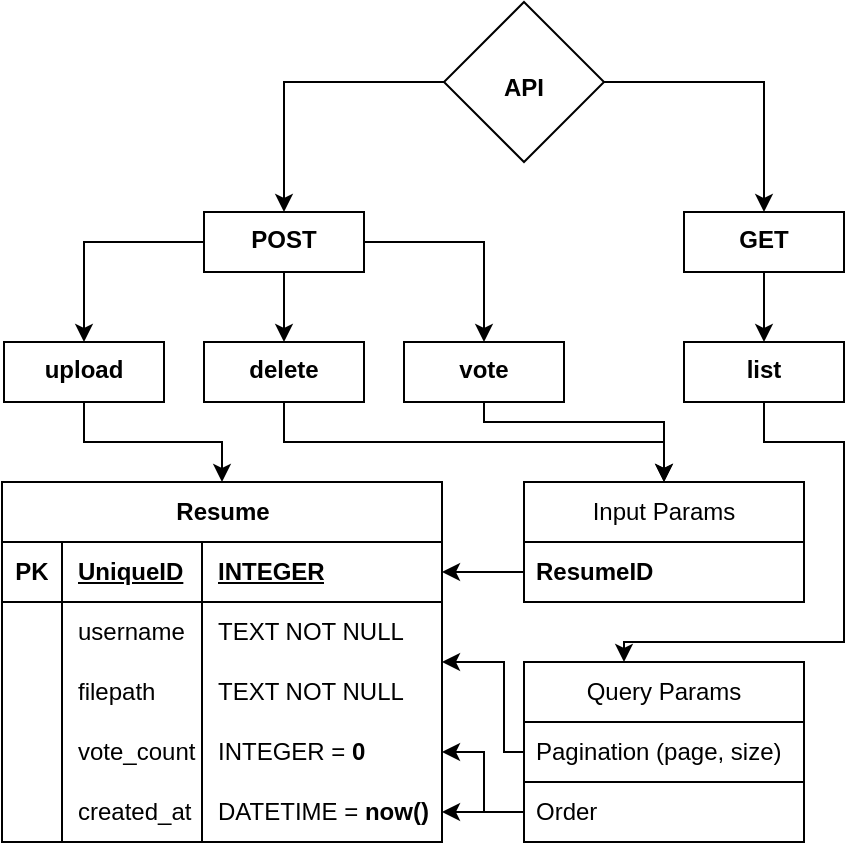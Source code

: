 <mxfile version="24.7.8">
  <diagram name="Page-1" id="Tj5_6kOjvvq5wdwKZJTd">
    <mxGraphModel dx="688" dy="838" grid="1" gridSize="10" guides="1" tooltips="1" connect="1" arrows="1" fold="1" page="1" pageScale="1" pageWidth="850" pageHeight="1100" math="0" shadow="0">
      <root>
        <mxCell id="0" />
        <mxCell id="1" parent="0" />
        <mxCell id="d6mhPitbmyGSVgZR19b3-31" value="Resume" style="shape=table;startSize=30;container=1;collapsible=1;childLayout=tableLayout;fixedRows=1;rowLines=0;fontStyle=1;align=center;resizeLast=1;html=1;" parent="1" vertex="1">
          <mxGeometry x="99" y="400" width="220" height="180" as="geometry" />
        </mxCell>
        <mxCell id="d6mhPitbmyGSVgZR19b3-32" value="" style="shape=tableRow;horizontal=0;startSize=0;swimlaneHead=0;swimlaneBody=0;fillColor=none;collapsible=0;dropTarget=0;points=[[0,0.5],[1,0.5]];portConstraint=eastwest;top=0;left=0;right=0;bottom=1;" parent="d6mhPitbmyGSVgZR19b3-31" vertex="1">
          <mxGeometry y="30" width="220" height="30" as="geometry" />
        </mxCell>
        <mxCell id="d6mhPitbmyGSVgZR19b3-33" value="PK" style="shape=partialRectangle;connectable=0;fillColor=none;top=0;left=0;bottom=0;right=0;fontStyle=1;overflow=hidden;whiteSpace=wrap;html=1;" parent="d6mhPitbmyGSVgZR19b3-32" vertex="1">
          <mxGeometry width="30" height="30" as="geometry">
            <mxRectangle width="30" height="30" as="alternateBounds" />
          </mxGeometry>
        </mxCell>
        <mxCell id="d6mhPitbmyGSVgZR19b3-34" value="UniqueID" style="shape=partialRectangle;connectable=0;fillColor=none;top=0;left=0;bottom=0;right=0;align=left;spacingLeft=6;fontStyle=5;overflow=hidden;whiteSpace=wrap;html=1;" parent="d6mhPitbmyGSVgZR19b3-32" vertex="1">
          <mxGeometry x="30" width="70" height="30" as="geometry">
            <mxRectangle width="70" height="30" as="alternateBounds" />
          </mxGeometry>
        </mxCell>
        <mxCell id="d6mhPitbmyGSVgZR19b3-86" value="INTEGER" style="shape=partialRectangle;connectable=0;fillColor=none;top=0;left=0;bottom=0;right=0;align=left;spacingLeft=6;fontStyle=5;overflow=hidden;whiteSpace=wrap;html=1;" parent="d6mhPitbmyGSVgZR19b3-32" vertex="1">
          <mxGeometry x="100" width="120" height="30" as="geometry">
            <mxRectangle width="120" height="30" as="alternateBounds" />
          </mxGeometry>
        </mxCell>
        <mxCell id="d6mhPitbmyGSVgZR19b3-35" value="" style="shape=tableRow;horizontal=0;startSize=0;swimlaneHead=0;swimlaneBody=0;fillColor=none;collapsible=0;dropTarget=0;points=[[0,0.5],[1,0.5]];portConstraint=eastwest;top=0;left=0;right=0;bottom=0;strokeColor=inherit;" parent="d6mhPitbmyGSVgZR19b3-31" vertex="1">
          <mxGeometry y="60" width="220" height="30" as="geometry" />
        </mxCell>
        <mxCell id="d6mhPitbmyGSVgZR19b3-36" value="" style="shape=partialRectangle;connectable=0;fillColor=none;top=0;left=0;bottom=0;right=0;editable=1;overflow=hidden;whiteSpace=wrap;html=1;strokeColor=default;" parent="d6mhPitbmyGSVgZR19b3-35" vertex="1">
          <mxGeometry width="30" height="30" as="geometry">
            <mxRectangle width="30" height="30" as="alternateBounds" />
          </mxGeometry>
        </mxCell>
        <mxCell id="d6mhPitbmyGSVgZR19b3-37" value="username" style="shape=partialRectangle;connectable=0;fillColor=none;top=0;left=0;bottom=0;right=0;align=left;spacingLeft=6;overflow=hidden;whiteSpace=wrap;html=1;strokeColor=default;" parent="d6mhPitbmyGSVgZR19b3-35" vertex="1">
          <mxGeometry x="30" width="70" height="30" as="geometry">
            <mxRectangle width="70" height="30" as="alternateBounds" />
          </mxGeometry>
        </mxCell>
        <mxCell id="d6mhPitbmyGSVgZR19b3-87" value="TEXT NOT NULL" style="shape=partialRectangle;connectable=0;fillColor=none;top=0;left=0;bottom=0;right=0;align=left;spacingLeft=6;overflow=hidden;whiteSpace=wrap;html=1;strokeColor=default;" parent="d6mhPitbmyGSVgZR19b3-35" vertex="1">
          <mxGeometry x="100" width="120" height="30" as="geometry">
            <mxRectangle width="120" height="30" as="alternateBounds" />
          </mxGeometry>
        </mxCell>
        <mxCell id="d6mhPitbmyGSVgZR19b3-38" value="" style="shape=tableRow;horizontal=0;startSize=0;swimlaneHead=0;swimlaneBody=0;fillColor=none;collapsible=0;dropTarget=0;points=[[0,0.5],[1,0.5]];portConstraint=eastwest;top=0;left=0;right=0;bottom=0;strokeColor=default;" parent="d6mhPitbmyGSVgZR19b3-31" vertex="1">
          <mxGeometry y="90" width="220" height="30" as="geometry" />
        </mxCell>
        <mxCell id="d6mhPitbmyGSVgZR19b3-39" value="" style="shape=partialRectangle;connectable=0;fillColor=none;top=0;left=0;bottom=0;right=0;editable=1;overflow=hidden;whiteSpace=wrap;html=1;" parent="d6mhPitbmyGSVgZR19b3-38" vertex="1">
          <mxGeometry width="30" height="30" as="geometry">
            <mxRectangle width="30" height="30" as="alternateBounds" />
          </mxGeometry>
        </mxCell>
        <mxCell id="d6mhPitbmyGSVgZR19b3-40" value="filepath" style="shape=partialRectangle;connectable=0;fillColor=none;top=0;left=0;bottom=0;right=0;align=left;spacingLeft=6;overflow=hidden;whiteSpace=wrap;html=1;strokeColor=default;strokeWidth=10;" parent="d6mhPitbmyGSVgZR19b3-38" vertex="1">
          <mxGeometry x="30" width="70" height="30" as="geometry">
            <mxRectangle width="70" height="30" as="alternateBounds" />
          </mxGeometry>
        </mxCell>
        <mxCell id="d6mhPitbmyGSVgZR19b3-88" value="TEXT NOT NULL" style="shape=partialRectangle;connectable=0;fillColor=none;top=0;left=0;bottom=0;right=0;align=left;spacingLeft=6;overflow=hidden;whiteSpace=wrap;html=1;strokeColor=default;strokeWidth=10;" parent="d6mhPitbmyGSVgZR19b3-38" vertex="1">
          <mxGeometry x="100" width="120" height="30" as="geometry">
            <mxRectangle width="120" height="30" as="alternateBounds" />
          </mxGeometry>
        </mxCell>
        <mxCell id="d6mhPitbmyGSVgZR19b3-83" style="shape=tableRow;horizontal=0;startSize=0;swimlaneHead=0;swimlaneBody=0;fillColor=none;collapsible=0;dropTarget=0;points=[[0,0.5],[1,0.5]];portConstraint=eastwest;top=0;left=0;right=0;bottom=0;strokeColor=default;" parent="d6mhPitbmyGSVgZR19b3-31" vertex="1">
          <mxGeometry y="120" width="220" height="30" as="geometry" />
        </mxCell>
        <mxCell id="d6mhPitbmyGSVgZR19b3-84" style="shape=partialRectangle;connectable=0;fillColor=none;top=0;left=0;bottom=0;right=0;editable=1;overflow=hidden;whiteSpace=wrap;html=1;" parent="d6mhPitbmyGSVgZR19b3-83" vertex="1">
          <mxGeometry width="30" height="30" as="geometry">
            <mxRectangle width="30" height="30" as="alternateBounds" />
          </mxGeometry>
        </mxCell>
        <mxCell id="d6mhPitbmyGSVgZR19b3-85" value="vote_count" style="shape=partialRectangle;connectable=0;fillColor=none;top=0;left=0;bottom=0;right=0;align=left;spacingLeft=6;overflow=hidden;whiteSpace=wrap;html=1;strokeColor=default;strokeWidth=10;" parent="d6mhPitbmyGSVgZR19b3-83" vertex="1">
          <mxGeometry x="30" width="70" height="30" as="geometry">
            <mxRectangle width="70" height="30" as="alternateBounds" />
          </mxGeometry>
        </mxCell>
        <mxCell id="d6mhPitbmyGSVgZR19b3-89" value="INTEGER = &lt;b&gt;0&lt;/b&gt;" style="shape=partialRectangle;connectable=0;fillColor=none;top=0;left=0;bottom=0;right=0;align=left;spacingLeft=6;overflow=hidden;whiteSpace=wrap;html=1;strokeColor=default;strokeWidth=10;" parent="d6mhPitbmyGSVgZR19b3-83" vertex="1">
          <mxGeometry x="100" width="120" height="30" as="geometry">
            <mxRectangle width="120" height="30" as="alternateBounds" />
          </mxGeometry>
        </mxCell>
        <mxCell id="d6mhPitbmyGSVgZR19b3-152" style="shape=tableRow;horizontal=0;startSize=0;swimlaneHead=0;swimlaneBody=0;fillColor=none;collapsible=0;dropTarget=0;points=[[0,0.5],[1,0.5]];portConstraint=eastwest;top=0;left=0;right=0;bottom=0;strokeColor=default;" parent="d6mhPitbmyGSVgZR19b3-31" vertex="1">
          <mxGeometry y="150" width="220" height="30" as="geometry" />
        </mxCell>
        <mxCell id="d6mhPitbmyGSVgZR19b3-153" style="shape=partialRectangle;connectable=0;fillColor=none;top=0;left=0;bottom=0;right=0;editable=1;overflow=hidden;whiteSpace=wrap;html=1;" parent="d6mhPitbmyGSVgZR19b3-152" vertex="1">
          <mxGeometry width="30" height="30" as="geometry">
            <mxRectangle width="30" height="30" as="alternateBounds" />
          </mxGeometry>
        </mxCell>
        <mxCell id="d6mhPitbmyGSVgZR19b3-154" value="created_at" style="shape=partialRectangle;connectable=0;fillColor=none;top=0;left=0;bottom=0;right=0;align=left;spacingLeft=6;overflow=hidden;whiteSpace=wrap;html=1;strokeColor=default;strokeWidth=10;" parent="d6mhPitbmyGSVgZR19b3-152" vertex="1">
          <mxGeometry x="30" width="70" height="30" as="geometry">
            <mxRectangle width="70" height="30" as="alternateBounds" />
          </mxGeometry>
        </mxCell>
        <mxCell id="d6mhPitbmyGSVgZR19b3-155" value="DATETIME = &lt;b&gt;now()&lt;/b&gt;" style="shape=partialRectangle;connectable=0;fillColor=none;top=0;left=0;bottom=0;right=0;align=left;spacingLeft=6;overflow=hidden;whiteSpace=wrap;html=1;strokeColor=default;strokeWidth=10;" parent="d6mhPitbmyGSVgZR19b3-152" vertex="1">
          <mxGeometry x="100" width="120" height="30" as="geometry">
            <mxRectangle width="120" height="30" as="alternateBounds" />
          </mxGeometry>
        </mxCell>
        <mxCell id="d6mhPitbmyGSVgZR19b3-96" style="edgeStyle=orthogonalEdgeStyle;rounded=0;orthogonalLoop=1;jettySize=auto;html=1;" parent="1" source="d6mhPitbmyGSVgZR19b3-46" target="d6mhPitbmyGSVgZR19b3-94" edge="1">
          <mxGeometry relative="1" as="geometry" />
        </mxCell>
        <mxCell id="d6mhPitbmyGSVgZR19b3-164" style="edgeStyle=orthogonalEdgeStyle;rounded=0;orthogonalLoop=1;jettySize=auto;html=1;" parent="1" source="d6mhPitbmyGSVgZR19b3-46" target="d6mhPitbmyGSVgZR19b3-97" edge="1">
          <mxGeometry relative="1" as="geometry" />
        </mxCell>
        <mxCell id="d6mhPitbmyGSVgZR19b3-46" value="&lt;div style=&quot;&quot;&gt;&lt;b style=&quot;background-color: initial;&quot;&gt;&lt;br&gt;&lt;/b&gt;&lt;/div&gt;&lt;div style=&quot;&quot;&gt;&lt;b style=&quot;background-color: initial;&quot;&gt;&lt;br&gt;&lt;/b&gt;&lt;/div&gt;&lt;div style=&quot;&quot;&gt;&lt;b style=&quot;background-color: initial;&quot;&gt;API&lt;/b&gt;&lt;/div&gt;" style="rhombus;whiteSpace=wrap;html=1;verticalAlign=top;align=center;" parent="1" vertex="1">
          <mxGeometry x="320" y="160" width="80" height="80" as="geometry" />
        </mxCell>
        <mxCell id="d6mhPitbmyGSVgZR19b3-120" style="edgeStyle=orthogonalEdgeStyle;rounded=0;orthogonalLoop=1;jettySize=auto;html=1;" parent="1" source="d6mhPitbmyGSVgZR19b3-51" target="d6mhPitbmyGSVgZR19b3-31" edge="1">
          <mxGeometry relative="1" as="geometry" />
        </mxCell>
        <mxCell id="d6mhPitbmyGSVgZR19b3-51" value="&lt;b&gt;upload&lt;/b&gt;" style="whiteSpace=wrap;html=1;verticalAlign=top;" parent="1" vertex="1">
          <mxGeometry x="100" y="330" width="80" height="30" as="geometry" />
        </mxCell>
        <mxCell id="_-eJwkj7zpDvc9RZqbfX-11" style="edgeStyle=orthogonalEdgeStyle;rounded=0;orthogonalLoop=1;jettySize=auto;html=1;" edge="1" parent="1" source="d6mhPitbmyGSVgZR19b3-55" target="d6mhPitbmyGSVgZR19b3-66">
          <mxGeometry relative="1" as="geometry">
            <Array as="points">
              <mxPoint x="240" y="380" />
              <mxPoint x="430" y="380" />
            </Array>
          </mxGeometry>
        </mxCell>
        <mxCell id="d6mhPitbmyGSVgZR19b3-55" value="&lt;b&gt;delete&lt;/b&gt;" style="whiteSpace=wrap;html=1;verticalAlign=top;" parent="1" vertex="1">
          <mxGeometry x="200" y="330" width="80" height="30" as="geometry" />
        </mxCell>
        <mxCell id="_-eJwkj7zpDvc9RZqbfX-5" style="edgeStyle=orthogonalEdgeStyle;rounded=0;orthogonalLoop=1;jettySize=auto;html=1;" edge="1" parent="1" source="d6mhPitbmyGSVgZR19b3-58" target="d6mhPitbmyGSVgZR19b3-60">
          <mxGeometry relative="1" as="geometry">
            <Array as="points">
              <mxPoint x="480" y="380" />
              <mxPoint x="520" y="380" />
              <mxPoint x="520" y="480" />
              <mxPoint x="410" y="480" />
            </Array>
          </mxGeometry>
        </mxCell>
        <mxCell id="d6mhPitbmyGSVgZR19b3-58" value="&lt;b&gt;list&lt;/b&gt;" style="whiteSpace=wrap;html=1;verticalAlign=top;" parent="1" vertex="1">
          <mxGeometry x="440" y="330" width="80" height="30" as="geometry" />
        </mxCell>
        <mxCell id="_-eJwkj7zpDvc9RZqbfX-7" style="edgeStyle=orthogonalEdgeStyle;rounded=0;orthogonalLoop=1;jettySize=auto;html=1;" edge="1" parent="1" source="d6mhPitbmyGSVgZR19b3-60" target="d6mhPitbmyGSVgZR19b3-31">
          <mxGeometry relative="1" as="geometry">
            <Array as="points">
              <mxPoint x="350" y="535" />
              <mxPoint x="350" y="490" />
            </Array>
          </mxGeometry>
        </mxCell>
        <mxCell id="d6mhPitbmyGSVgZR19b3-60" value="Query Params" style="swimlane;fontStyle=0;childLayout=stackLayout;horizontal=1;startSize=30;horizontalStack=0;resizeParent=1;resizeParentMax=0;resizeLast=0;collapsible=1;marginBottom=0;whiteSpace=wrap;html=1;" parent="1" vertex="1">
          <mxGeometry x="360" y="490" width="140" height="90" as="geometry" />
        </mxCell>
        <mxCell id="d6mhPitbmyGSVgZR19b3-61" value="Pagination (page, size)" style="text;strokeColor=default;fillColor=none;align=left;verticalAlign=middle;spacingLeft=4;spacingRight=4;overflow=hidden;points=[[0,0.5],[1,0.5]];portConstraint=eastwest;rotatable=0;whiteSpace=wrap;html=1;" parent="d6mhPitbmyGSVgZR19b3-60" vertex="1">
          <mxGeometry y="30" width="140" height="30" as="geometry" />
        </mxCell>
        <mxCell id="_-eJwkj7zpDvc9RZqbfX-1" value="Order" style="text;strokeColor=default;fillColor=none;align=left;verticalAlign=middle;spacingLeft=4;spacingRight=4;overflow=hidden;points=[[0,0.5],[1,0.5]];portConstraint=eastwest;rotatable=0;whiteSpace=wrap;html=1;" vertex="1" parent="d6mhPitbmyGSVgZR19b3-60">
          <mxGeometry y="60" width="140" height="30" as="geometry" />
        </mxCell>
        <mxCell id="d6mhPitbmyGSVgZR19b3-66" value="Input Params" style="swimlane;fontStyle=0;childLayout=stackLayout;horizontal=1;startSize=30;horizontalStack=0;resizeParent=1;resizeParentMax=0;resizeLast=0;collapsible=1;marginBottom=0;whiteSpace=wrap;html=1;" parent="1" vertex="1">
          <mxGeometry x="360" y="400" width="140" height="60" as="geometry" />
        </mxCell>
        <mxCell id="d6mhPitbmyGSVgZR19b3-67" value="&lt;b&gt;ResumeID&lt;/b&gt;" style="text;strokeColor=default;fillColor=none;align=left;verticalAlign=middle;spacingLeft=4;spacingRight=4;overflow=hidden;points=[[0,0.5],[1,0.5]];portConstraint=eastwest;rotatable=0;whiteSpace=wrap;html=1;" parent="d6mhPitbmyGSVgZR19b3-66" vertex="1">
          <mxGeometry y="30" width="140" height="30" as="geometry" />
        </mxCell>
        <mxCell id="d6mhPitbmyGSVgZR19b3-99" value="" style="edgeStyle=orthogonalEdgeStyle;rounded=0;orthogonalLoop=1;jettySize=auto;html=1;" parent="1" source="d6mhPitbmyGSVgZR19b3-94" target="d6mhPitbmyGSVgZR19b3-55" edge="1">
          <mxGeometry relative="1" as="geometry" />
        </mxCell>
        <mxCell id="d6mhPitbmyGSVgZR19b3-100" style="edgeStyle=orthogonalEdgeStyle;rounded=0;orthogonalLoop=1;jettySize=auto;html=1;" parent="1" source="d6mhPitbmyGSVgZR19b3-94" target="d6mhPitbmyGSVgZR19b3-51" edge="1">
          <mxGeometry relative="1" as="geometry" />
        </mxCell>
        <mxCell id="d6mhPitbmyGSVgZR19b3-114" style="edgeStyle=orthogonalEdgeStyle;rounded=0;orthogonalLoop=1;jettySize=auto;html=1;" parent="1" source="d6mhPitbmyGSVgZR19b3-94" target="d6mhPitbmyGSVgZR19b3-106" edge="1">
          <mxGeometry relative="1" as="geometry" />
        </mxCell>
        <mxCell id="d6mhPitbmyGSVgZR19b3-94" value="&lt;b&gt;POST&lt;/b&gt;" style="whiteSpace=wrap;html=1;verticalAlign=top;" parent="1" vertex="1">
          <mxGeometry x="200" y="265" width="80" height="30" as="geometry" />
        </mxCell>
        <mxCell id="d6mhPitbmyGSVgZR19b3-169" style="edgeStyle=orthogonalEdgeStyle;rounded=0;orthogonalLoop=1;jettySize=auto;html=1;" parent="1" source="d6mhPitbmyGSVgZR19b3-97" target="d6mhPitbmyGSVgZR19b3-58" edge="1">
          <mxGeometry relative="1" as="geometry" />
        </mxCell>
        <mxCell id="d6mhPitbmyGSVgZR19b3-97" value="&lt;b&gt;GET&lt;/b&gt;" style="whiteSpace=wrap;html=1;verticalAlign=top;" parent="1" vertex="1">
          <mxGeometry x="440" y="265" width="80" height="30" as="geometry" />
        </mxCell>
        <mxCell id="_-eJwkj7zpDvc9RZqbfX-10" style="edgeStyle=orthogonalEdgeStyle;rounded=0;orthogonalLoop=1;jettySize=auto;html=1;" edge="1" parent="1" source="d6mhPitbmyGSVgZR19b3-106" target="d6mhPitbmyGSVgZR19b3-66">
          <mxGeometry relative="1" as="geometry">
            <Array as="points">
              <mxPoint x="340" y="370" />
              <mxPoint x="430" y="370" />
            </Array>
          </mxGeometry>
        </mxCell>
        <mxCell id="d6mhPitbmyGSVgZR19b3-106" value="&lt;b&gt;vote&lt;/b&gt;" style="whiteSpace=wrap;html=1;verticalAlign=top;" parent="1" vertex="1">
          <mxGeometry x="300" y="330" width="80" height="30" as="geometry" />
        </mxCell>
        <mxCell id="_-eJwkj7zpDvc9RZqbfX-2" style="edgeStyle=orthogonalEdgeStyle;rounded=0;orthogonalLoop=1;jettySize=auto;html=1;" edge="1" parent="1" source="d6mhPitbmyGSVgZR19b3-67" target="d6mhPitbmyGSVgZR19b3-32">
          <mxGeometry relative="1" as="geometry" />
        </mxCell>
        <mxCell id="_-eJwkj7zpDvc9RZqbfX-8" style="edgeStyle=orthogonalEdgeStyle;rounded=0;orthogonalLoop=1;jettySize=auto;html=1;" edge="1" parent="1" source="_-eJwkj7zpDvc9RZqbfX-1" target="d6mhPitbmyGSVgZR19b3-83">
          <mxGeometry relative="1" as="geometry">
            <Array as="points">
              <mxPoint x="340" y="565" />
              <mxPoint x="340" y="535" />
            </Array>
          </mxGeometry>
        </mxCell>
        <mxCell id="_-eJwkj7zpDvc9RZqbfX-9" style="edgeStyle=orthogonalEdgeStyle;rounded=0;orthogonalLoop=1;jettySize=auto;html=1;" edge="1" parent="1" source="_-eJwkj7zpDvc9RZqbfX-1" target="d6mhPitbmyGSVgZR19b3-152">
          <mxGeometry relative="1" as="geometry" />
        </mxCell>
      </root>
    </mxGraphModel>
  </diagram>
</mxfile>
